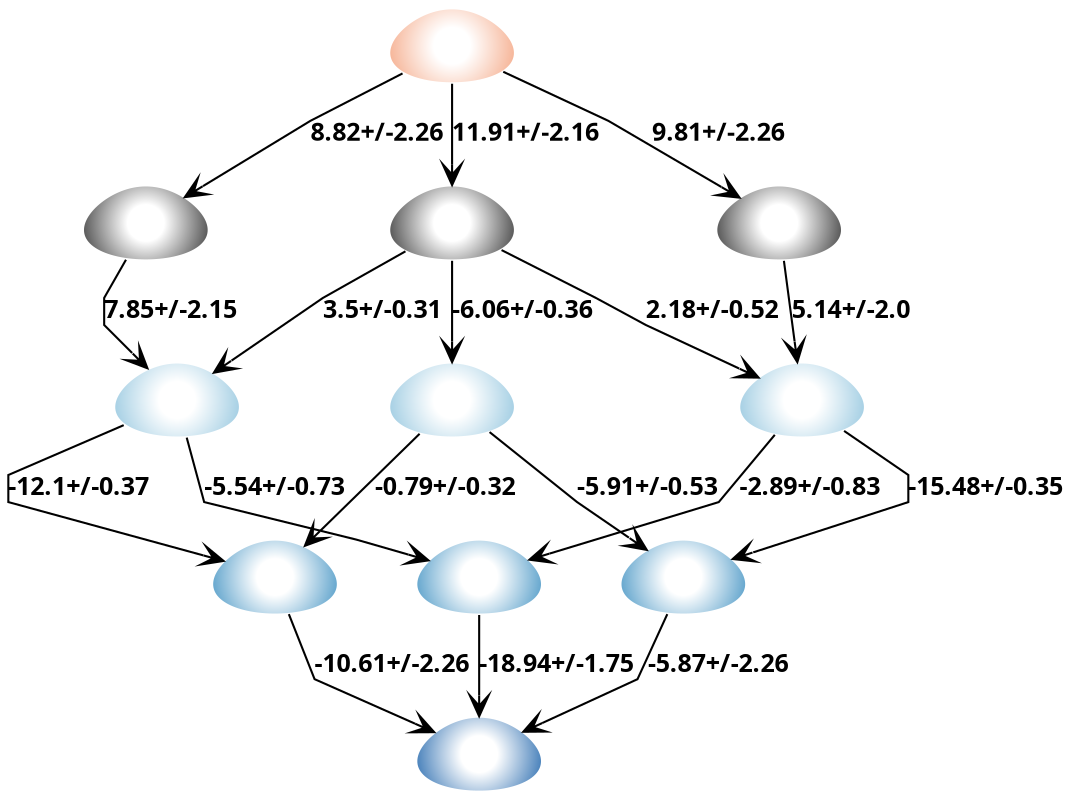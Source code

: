 strict digraph G {
	graph [bb="0,0,580,376",
		fontname="sans bold",
		splines=polyline
	];
	node [label="\N"];
	subgraph subgraph_0 {
		graph [label="Neutral charge",
			style=""
		];
		SM12_micro002		 [charge=0,
			color="#ffffff:#333333",
			fontcolor=black,
			fontname="sans bold",
			fontsize=12,
			height=0.5,
			image="Images\Microstates\SM12_micro002.svg",
			label="",
			labelloc=b,
			penwidth=1,
			pos="417,273",
			shape=egg,
			style=radial,
			width=0.79843];
		SM12_micro012		 [charge=0,
			color="#ffffff:#333333",
			fontcolor=black,
			fontname="sans bold",
			fontsize=12,
			height=0.5,
			image="Images\Microstates\SM12_micro012.svg",
			label="",
			labelloc=b,
			penwidth=1,
			pos="240,273",
			shape=egg,
			style=radial,
			width=0.79843];
		SM12_micro011		 [charge=0,
			color="#ffffff:#333333",
			fontcolor=black,
			fontname="sans bold",
			fontsize=12,
			height=0.5,
			image="Images\Microstates\SM12_micro011.svg",
			label="",
			labelloc=b,
			penwidth=1,
			pos="75,273",
			shape=egg,
			style=radial,
			width=0.79843];
	}
	subgraph subgraph_1 {
		graph [label="+1 charge",
			style=""
		];
		SM12_micro001		 [charge=1,
			color="#ffffff:#92c5de",
			fontcolor=black,
			fontname="sans bold",
			fontsize=12,
			height=0.5,
			image="Images\Microstates\SM12_micro001.svg",
			label="",
			labelloc=b,
			penwidth=1,
			pos="431,188",
			shape=egg,
			style=radial,
			width=0.79843];
		SM12_micro006		 [charge=1,
			color="#ffffff:#92c5de",
			fontcolor=black,
			fontname="sans bold",
			fontsize=12,
			height=0.5,
			image="Images\Microstates\SM12_micro006.svg",
			label="",
			labelloc=b,
			penwidth=1,
			pos="92,188",
			shape=egg,
			style=radial,
			width=0.79843];
		SM12_micro008		 [charge=1,
			color="#ffffff:#92c5de",
			fontcolor=black,
			fontname="sans bold",
			fontsize=12,
			height=0.5,
			image="Images\Microstates\SM12_micro008.svg",
			label="",
			labelloc=b,
			penwidth=1,
			pos="240,188",
			shape=egg,
			style=radial,
			width=0.79843];
	}
	subgraph subgraph_2 {
		graph [label="+2 charge",
			style=""
		];
		SM12_micro013		 [charge=2,
			color="#ffffff:#4393c3",
			fontcolor=black,
			fontname="sans bold",
			fontsize=12,
			height=0.5,
			image="Images\Microstates\SM12_micro013.svg",
			label="",
			labelloc=b,
			penwidth=1,
			pos="256,103",
			shape=egg,
			style=radial,
			width=0.79843];
		SM12_micro014		 [charge=2,
			color="#ffffff:#4393c3",
			fontcolor=black,
			fontname="sans bold",
			fontsize=12,
			height=0.5,
			image="Images\Microstates\SM12_micro014.svg",
			label="",
			labelloc=b,
			penwidth=1,
			pos="367,103",
			shape=egg,
			style=radial,
			width=0.79843];
		SM12_micro010		 [charge=2,
			color="#ffffff:#4393c3",
			fontcolor=black,
			fontname="sans bold",
			fontsize=12,
			height=0.5,
			image="Images\Microstates\SM12_micro010.svg",
			label="",
			labelloc=b,
			penwidth=1,
			pos="145,103",
			shape=egg,
			style=radial,
			width=0.79843];
	}
	subgraph subgraph_3 {
		graph [label="+3 charge",
			style=""
		];
		SM12_micro015		 [charge=3,
			color="#ffffff:#2166ac",
			fontcolor=black,
			fontname="sans bold",
			fontsize=12,
			height=0.5,
			image="Images\Microstates\SM12_micro015.svg",
			label="",
			labelloc=b,
			penwidth=1,
			pos="256,18",
			shape=egg,
			style=radial,
			width=0.79843];
	}
	subgraph "subgraph_-1" {
		graph [label="-1 charge",
			style=""
		];
		SM12_micro009		 [charge=-1,
			color="#ffffff:#f4a582",
			fontcolor=black,
			fontname="sans bold",
			fontsize=12,
			height=0.5,
			image="Images\Microstates\SM12_micro009.svg",
			label="",
			labelloc=b,
			penwidth=1,
			pos="240,358",
			shape=egg,
			style=radial,
			width=0.79843];
	}
	SM12_micro002 -> SM12_micro001	 [SEM=2.0,
		arrowhead=vee,
		fontname="sans bold",
		fontsize=12,
		label="5.14+/-2.0",
		lp="457.5,230.5",
		pKa=5.14,
		pos="e,428.15,205.89 419.9,254.8 421.79,243.6 424.3,228.75 426.45,215.99",
		splines=polyline];
	SM12_micro012 -> SM12_micro001	 [SEM=0.52,
		arrowhead=vee,
		fontname="sans bold",
		fontsize=12,
		label="2.18+/-0.52",
		lp="381.5,230.5",
		pKa=2.18,
		pos="e,409.49,197.65 264.74,261.31 288.56,251.02 321,237 321,237 321,237 344,224 344,224 344,224 374.96,211.54 399.95,201.49",
		splines=polyline];
	SM12_micro012 -> SM12_micro006	 [SEM=0.31,
		arrowhead=vee,
		fontname="sans bold",
		fontsize=12,
		label="3.5+/-0.31",
		lp="202.5,230.5",
		pKa=3.5,
		pos="e,110.25,200.38 216.36,260.35 195.7,250.16 169,237 169,237 169,237 141.2,219.67 119.01,205.84",
		splines=polyline];
	SM12_micro012 -> SM12_micro008	 [SEM=0.36,
		arrowhead=vee,
		fontname="sans bold",
		fontsize=12,
		label="-6.06+/-0.36",
		lp="280,230.5",
		pKa=-6.06,
		pos="e,240,206.18 240,254.8 240,243.67 240,228.94 240,216.24",
		splines=polyline];
	SM12_micro011 -> SM12_micro006	 [SEM=2.15,
		arrowhead=vee,
		fontname="sans bold",
		fontsize=12,
		label="7.85+/-2.15",
		lp="90.5,230.5",
		pKa=7.85,
		pos="e,77.033,202.43 64.773,255.73 59.028,246.59 53,237 53,237 53,237 53,224 53,224 53,224 60.798,217 69.419,209.26",
		splines=polyline];
	SM12_micro001 -> SM12_micro013	 [SEM=0.83,
		arrowhead=vee,
		fontname="sans bold",
		fontsize=12,
		label="-2.89+/-0.83",
		lp="440,145.5",
		pKa=-2.89,
		pos="e,280.09,110.34 417.25,171.28 405,157.28 389,139 389,139 389,139 329.26,123.28 289.86,112.91",
		splines=polyline];
	SM12_micro001 -> SM12_micro014	 [SEM=0.35,
		arrowhead=vee,
		fontname="sans bold",
		fontsize=12,
		label="-15.48+/-0.35",
		lp="536,145.5",
		pKa=-15.48,
		pos="e,390.81,110.67 453.02,174.36 470.5,164.34 492,152 492,152 492,152 492,139 492,139 492,139 437.75,123.81 400.73,113.44",
		splines=polyline];
	SM12_micro006 -> SM12_micro013	 [SEM=0.73,
		arrowhead=vee,
		fontname="sans bold",
		fontsize=12,
		label="-5.54+/-0.73",
		lp="142,145.5",
		pKa=-5.54,
		pos="e,231.29,109.76 95.554,169.94 98.428,156.15 102,139 102,139 102,139 183,121 183,121 183,121 202.48,116.46 221.31,112.08",
		splines=polyline];
	SM12_micro006 -> SM12_micro010	 [SEM=0.37,
		arrowhead=vee,
		fontname="sans bold",
		fontsize=12,
		label="-12.1+/-0.37",
		lp="40,145.5",
		pKa=-12.1,
		pos="e,120.73,109.86 66.373,177.25 39.151,166.89 0,152 0,152 0,152 0,139 0,139 0,139 68.096,122.56 110.96,112.22",
		splines=polyline];
	SM12_micro008 -> SM12_micro014	 [SEM=0.53,
		arrowhead=vee,
		fontname="sans bold",
		fontsize=12,
		label="-5.91+/-0.53",
		lp="349,145.5",
		pKa=-5.91,
		pos="e,348.65,115.07 259.59,173.37 279.99,159.18 309,139 309,139 309,139 324.83,129.45 339.95,120.32",
		splines=polyline];
	SM12_micro008 -> SM12_micro010	 [SEM=0.32,
		arrowhead=vee,
		fontname="sans bold",
		fontsize=12,
		label="-0.79+/-0.32",
		lp="238,145.5",
		pKa=-0.79,
		pos="e,159.96,117.07 223.02,172.16 207.61,158.7 184.76,138.74 167.77,123.9",
		splines=polyline];
	SM12_micro013 -> SM12_micro015	 [SEM=1.75,
		arrowhead=vee,
		fontname="sans bold",
		fontsize=12,
		label="-18.94+/-1.75",
		lp="300,60.5",
		pKa=-18.94,
		pos="e,256,36.176 256,84.802 256,73.674 256,58.945 256,46.244",
		splines=polyline];
	SM12_micro014 -> SM12_micro015	 [SEM=2.26,
		arrowhead=vee,
		fontname="sans bold",
		fontsize=12,
		label="-5.87+/-2.26",
		lp="390,60.5",
		pKa=-5.87,
		pos="e,278,27.652 359.31,85.212 352.96,71.37 345,54 345,54 345,54 313.04,41.432 287.43,31.359",
		splines=polyline];
	SM12_micro010 -> SM12_micro015	 [SEM=2.26,
		arrowhead=vee,
		fontname="sans bold",
		fontsize=12,
		label="-10.61+/-2.26",
		lp="208,60.5",
		pKa=-10.61,
		pos="e,234.2,27.295 151.65,85.212 157.12,71.37 164,54 164,54 164,54 198.1,41.027 224.78,30.877",
		splines=polyline];
	SM12_micro009 -> SM12_micro002	 [SEM=2.26,
		arrowhead=vee,
		fontname="sans bold",
		fontsize=12,
		label="9.81+/-2.26",
		lp="387.5,315.5",
		pKa=9.81,
		pos="e,397.25,284.42 265.34,346.69 290.71,336.36 326,322 326,322 326,322 361.6,303.22 388.27,289.16",
		splines=polyline];
	SM12_micro009 -> SM12_micro012	 [SEM=2.16,
		arrowhead=vee,
		fontname="sans bold",
		fontsize=12,
		label="11.91+/-2.16",
		lp="281,315.5",
		pKa=11.91,
		pos="e,240,291.18 240,339.8 240,328.67 240,313.94 240,301.24",
		splines=polyline];
	SM12_micro009 -> SM12_micro011	 [SEM=2.26,
		arrowhead=vee,
		fontname="sans bold",
		fontsize=12,
		label="8.82+/-2.26",
		lp="198.5,315.5",
		pKa=8.82,
		pos="e,94.086,284.65 215.44,346.12 192.25,335.84 161,322 161,322 161,322 128.02,303.59 102.91,289.58",
		splines=polyline];
}

